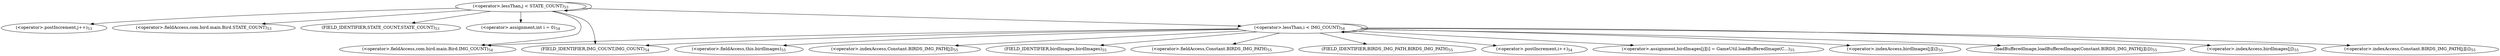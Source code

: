 digraph "&lt;init&gt;" {  
"129" [label = <(&lt;operator&gt;.lessThan,j &lt; STATE_COUNT)<SUB>53</SUB>> ]
"134" [label = <(&lt;operator&gt;.postIncrement,j++)<SUB>53</SUB>> ]
"131" [label = <(&lt;operator&gt;.fieldAccess,com.bird.main.Bird.STATE_COUNT)<SUB>53</SUB>> ]
"133" [label = <(FIELD_IDENTIFIER,STATE_COUNT,STATE_COUNT)<SUB>53</SUB>> ]
"139" [label = <(&lt;operator&gt;.assignment,int i = 0)<SUB>54</SUB>> ]
"142" [label = <(&lt;operator&gt;.lessThan,i &lt; IMG_COUNT)<SUB>54</SUB>> ]
"147" [label = <(&lt;operator&gt;.postIncrement,i++)<SUB>54</SUB>> ]
"144" [label = <(&lt;operator&gt;.fieldAccess,com.bird.main.Bird.IMG_COUNT)<SUB>54</SUB>> ]
"150" [label = <(&lt;operator&gt;.assignment,birdImages[j][i] = GameUtil.loadBufferedImage(C...)<SUB>55</SUB>> ]
"146" [label = <(FIELD_IDENTIFIER,IMG_COUNT,IMG_COUNT)<SUB>54</SUB>> ]
"151" [label = <(&lt;operator&gt;.indexAccess,birdImages[j][i])<SUB>55</SUB>> ]
"158" [label = <(loadBufferedImage,loadBufferedImage(Constant.BIRDS_IMG_PATH[j][i]))<SUB>55</SUB>> ]
"152" [label = <(&lt;operator&gt;.indexAccess,birdImages[j])<SUB>55</SUB>> ]
"160" [label = <(&lt;operator&gt;.indexAccess,Constant.BIRDS_IMG_PATH[j][i])<SUB>55</SUB>> ]
"153" [label = <(&lt;operator&gt;.fieldAccess,this.birdImages)<SUB>55</SUB>> ]
"161" [label = <(&lt;operator&gt;.indexAccess,Constant.BIRDS_IMG_PATH[j])<SUB>55</SUB>> ]
"155" [label = <(FIELD_IDENTIFIER,birdImages,birdImages)<SUB>55</SUB>> ]
"162" [label = <(&lt;operator&gt;.fieldAccess,Constant.BIRDS_IMG_PATH)<SUB>55</SUB>> ]
"164" [label = <(FIELD_IDENTIFIER,BIRDS_IMG_PATH,BIRDS_IMG_PATH)<SUB>55</SUB>> ]
  "129" -> "146" 
  "129" -> "131" 
  "129" -> "142" 
  "129" -> "139" 
  "129" -> "144" 
  "129" -> "129" 
  "129" -> "134" 
  "129" -> "133" 
  "142" -> "160" 
  "142" -> "152" 
  "142" -> "146" 
  "142" -> "161" 
  "142" -> "147" 
  "142" -> "142" 
  "142" -> "150" 
  "142" -> "151" 
  "142" -> "162" 
  "142" -> "153" 
  "142" -> "164" 
  "142" -> "155" 
  "142" -> "144" 
  "142" -> "158" 
}
